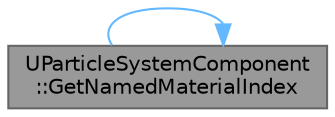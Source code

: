 digraph "UParticleSystemComponent::GetNamedMaterialIndex"
{
 // INTERACTIVE_SVG=YES
 // LATEX_PDF_SIZE
  bgcolor="transparent";
  edge [fontname=Helvetica,fontsize=10,labelfontname=Helvetica,labelfontsize=10];
  node [fontname=Helvetica,fontsize=10,shape=box,height=0.2,width=0.4];
  rankdir="LR";
  Node1 [id="Node000001",label="UParticleSystemComponent\l::GetNamedMaterialIndex",height=0.2,width=0.4,color="gray40", fillcolor="grey60", style="filled", fontcolor="black",tooltip="Returns the index into the EmitterMaterials array for this named."];
  Node1 -> Node1 [id="edge1_Node000001_Node000001",color="steelblue1",style="solid",tooltip=" "];
}
